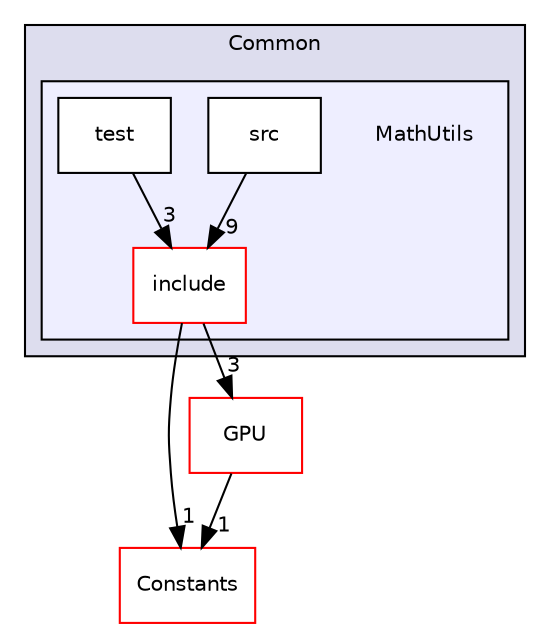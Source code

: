 digraph "/home/travis/build/AliceO2Group/AliceO2/Common/MathUtils" {
  bgcolor=transparent;
  compound=true
  node [ fontsize="10", fontname="Helvetica"];
  edge [ labelfontsize="10", labelfontname="Helvetica"];
  subgraph clusterdir_4ab6b4cc6a7edbff49100e9123df213f {
    graph [ bgcolor="#ddddee", pencolor="black", label="Common" fontname="Helvetica", fontsize="10", URL="dir_4ab6b4cc6a7edbff49100e9123df213f.html"]
  subgraph clusterdir_1e6fb7e1d286de65f5cad603aaa68769 {
    graph [ bgcolor="#eeeeff", pencolor="black", label="" URL="dir_1e6fb7e1d286de65f5cad603aaa68769.html"];
    dir_1e6fb7e1d286de65f5cad603aaa68769 [shape=plaintext label="MathUtils"];
    dir_a8353808d0468577e29de121914e6940 [shape=box label="include" color="red" fillcolor="white" style="filled" URL="dir_a8353808d0468577e29de121914e6940.html"];
    dir_63363b9b23581cc8120bd9f97f885902 [shape=box label="src" color="black" fillcolor="white" style="filled" URL="dir_63363b9b23581cc8120bd9f97f885902.html"];
    dir_17078882e06cb5eb55c30732897b9fb3 [shape=box label="test" color="black" fillcolor="white" style="filled" URL="dir_17078882e06cb5eb55c30732897b9fb3.html"];
  }
  }
  dir_6595de266f53d2529c2724716663252d [shape=box label="Constants" color="red" URL="dir_6595de266f53d2529c2724716663252d.html"];
  dir_f511f1e9c03c071966ae594f00bbc5e0 [shape=box label="GPU" color="red" URL="dir_f511f1e9c03c071966ae594f00bbc5e0.html"];
  dir_17078882e06cb5eb55c30732897b9fb3->dir_a8353808d0468577e29de121914e6940 [headlabel="3", labeldistance=1.5 headhref="dir_000049_000036.html"];
  dir_a8353808d0468577e29de121914e6940->dir_6595de266f53d2529c2724716663252d [headlabel="1", labeldistance=1.5 headhref="dir_000036_000027.html"];
  dir_a8353808d0468577e29de121914e6940->dir_f511f1e9c03c071966ae594f00bbc5e0 [headlabel="3", labeldistance=1.5 headhref="dir_000036_000134.html"];
  dir_f511f1e9c03c071966ae594f00bbc5e0->dir_6595de266f53d2529c2724716663252d [headlabel="1", labeldistance=1.5 headhref="dir_000134_000027.html"];
  dir_63363b9b23581cc8120bd9f97f885902->dir_a8353808d0468577e29de121914e6940 [headlabel="9", labeldistance=1.5 headhref="dir_000048_000036.html"];
}
